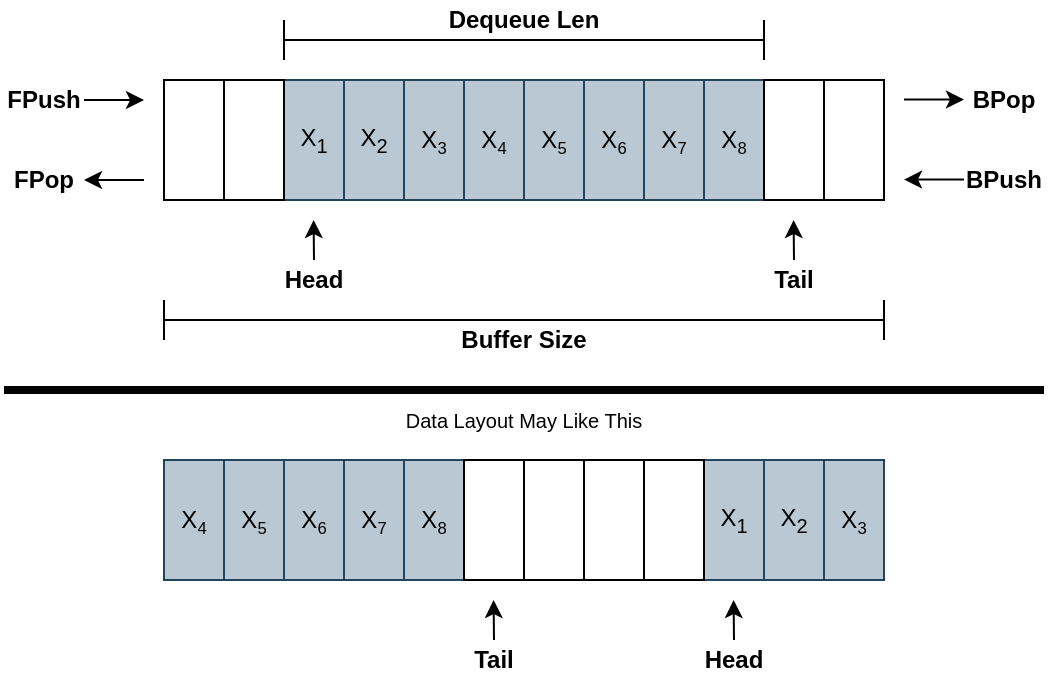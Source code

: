 <mxfile version="13.3.5" type="device"><diagram id="pEPSknwb296DRGCUKcSL" name="第 1 页"><mxGraphModel dx="946" dy="725" grid="1" gridSize="10" guides="1" tooltips="1" connect="1" arrows="1" fold="1" page="1" pageScale="1" pageWidth="850" pageHeight="1100" math="0" shadow="0"><root><mxCell id="0"/><mxCell id="1" parent="0"/><mxCell id="mKSjj4J-TH2ax2ts3CKF-1" value="X&lt;sub&gt;1&lt;/sub&gt;" style="rounded=0;whiteSpace=wrap;html=1;fillColor=#bac8d3;strokeColor=#23445d;" parent="1" vertex="1"><mxGeometry x="150" y="230" width="30" height="60" as="geometry"/></mxCell><mxCell id="mKSjj4J-TH2ax2ts3CKF-2" value="X&lt;sub&gt;2&lt;/sub&gt;" style="rounded=0;whiteSpace=wrap;html=1;fillColor=#bac8d3;strokeColor=#23445d;" parent="1" vertex="1"><mxGeometry x="180" y="230" width="30" height="60" as="geometry"/></mxCell><mxCell id="mKSjj4J-TH2ax2ts3CKF-3" value="X&lt;span style=&quot;font-size: 10px&quot;&gt;&lt;sub&gt;3&lt;/sub&gt;&lt;/span&gt;" style="rounded=0;whiteSpace=wrap;html=1;fillColor=#bac8d3;strokeColor=#23445d;" parent="1" vertex="1"><mxGeometry x="210" y="230" width="30" height="60" as="geometry"/></mxCell><mxCell id="mKSjj4J-TH2ax2ts3CKF-4" value="X&lt;span style=&quot;font-size: 10px&quot;&gt;&lt;sub&gt;4&lt;/sub&gt;&lt;/span&gt;" style="rounded=0;whiteSpace=wrap;html=1;fillColor=#bac8d3;strokeColor=#23445d;" parent="1" vertex="1"><mxGeometry x="240" y="230" width="30" height="60" as="geometry"/></mxCell><mxCell id="mKSjj4J-TH2ax2ts3CKF-5" value="X&lt;span style=&quot;font-size: 10px&quot;&gt;&lt;sub&gt;5&lt;/sub&gt;&lt;/span&gt;" style="rounded=0;whiteSpace=wrap;html=1;fillColor=#bac8d3;strokeColor=#23445d;" parent="1" vertex="1"><mxGeometry x="270" y="230" width="30" height="60" as="geometry"/></mxCell><mxCell id="mKSjj4J-TH2ax2ts3CKF-6" value="X&lt;span style=&quot;font-size: 10px&quot;&gt;&lt;sub&gt;6&lt;/sub&gt;&lt;/span&gt;" style="rounded=0;whiteSpace=wrap;html=1;fillColor=#bac8d3;strokeColor=#23445d;" parent="1" vertex="1"><mxGeometry x="300" y="230" width="30" height="60" as="geometry"/></mxCell><mxCell id="mKSjj4J-TH2ax2ts3CKF-7" value="X&lt;span style=&quot;font-size: 10px&quot;&gt;&lt;sub&gt;7&lt;/sub&gt;&lt;/span&gt;" style="rounded=0;whiteSpace=wrap;html=1;fillColor=#bac8d3;strokeColor=#23445d;" parent="1" vertex="1"><mxGeometry x="330" y="230" width="30" height="60" as="geometry"/></mxCell><mxCell id="mKSjj4J-TH2ax2ts3CKF-8" value="X&lt;span style=&quot;font-size: 10px&quot;&gt;&lt;sub&gt;8&lt;/sub&gt;&lt;/span&gt;" style="rounded=0;whiteSpace=wrap;html=1;fillColor=#bac8d3;strokeColor=#23445d;" parent="1" vertex="1"><mxGeometry x="360" y="230" width="30" height="60" as="geometry"/></mxCell><mxCell id="mKSjj4J-TH2ax2ts3CKF-9" value="" style="rounded=0;whiteSpace=wrap;html=1;" parent="1" vertex="1"><mxGeometry x="120" y="230" width="30" height="60" as="geometry"/></mxCell><mxCell id="mKSjj4J-TH2ax2ts3CKF-10" value="" style="rounded=0;whiteSpace=wrap;html=1;" parent="1" vertex="1"><mxGeometry x="90" y="230" width="30" height="60" as="geometry"/></mxCell><mxCell id="mKSjj4J-TH2ax2ts3CKF-11" value="" style="rounded=0;whiteSpace=wrap;html=1;" parent="1" vertex="1"><mxGeometry x="390" y="230" width="30" height="60" as="geometry"/></mxCell><mxCell id="mKSjj4J-TH2ax2ts3CKF-12" value="" style="rounded=0;whiteSpace=wrap;html=1;" parent="1" vertex="1"><mxGeometry x="420" y="230" width="30" height="60" as="geometry"/></mxCell><mxCell id="mKSjj4J-TH2ax2ts3CKF-13" value="" style="shape=crossbar;whiteSpace=wrap;html=1;rounded=1;" parent="1" vertex="1"><mxGeometry x="150" y="200" width="240" height="20" as="geometry"/></mxCell><mxCell id="mKSjj4J-TH2ax2ts3CKF-15" value="&lt;b&gt;Dequeue Len&lt;/b&gt;" style="text;html=1;strokeColor=none;fillColor=none;align=center;verticalAlign=middle;whiteSpace=wrap;rounded=0;" parent="1" vertex="1"><mxGeometry x="230" y="190" width="80" height="20" as="geometry"/></mxCell><mxCell id="mKSjj4J-TH2ax2ts3CKF-17" value="" style="endArrow=classic;html=1;" parent="1" edge="1"><mxGeometry width="50" height="50" relative="1" as="geometry"><mxPoint x="165" y="320" as="sourcePoint"/><mxPoint x="164.8" y="300" as="targetPoint"/></mxGeometry></mxCell><mxCell id="mKSjj4J-TH2ax2ts3CKF-18" value="" style="endArrow=classic;html=1;" parent="1" edge="1"><mxGeometry width="50" height="50" relative="1" as="geometry"><mxPoint x="405" y="320" as="sourcePoint"/><mxPoint x="404.8" y="300" as="targetPoint"/></mxGeometry></mxCell><mxCell id="mKSjj4J-TH2ax2ts3CKF-19" value="&lt;b&gt;Head&lt;/b&gt;" style="text;html=1;strokeColor=none;fillColor=none;align=center;verticalAlign=middle;whiteSpace=wrap;rounded=0;" parent="1" vertex="1"><mxGeometry x="145" y="320" width="40" height="20" as="geometry"/></mxCell><mxCell id="mKSjj4J-TH2ax2ts3CKF-20" value="&lt;b&gt;Tail&lt;/b&gt;" style="text;html=1;strokeColor=none;fillColor=none;align=center;verticalAlign=middle;whiteSpace=wrap;rounded=0;" parent="1" vertex="1"><mxGeometry x="385" y="320" width="40" height="20" as="geometry"/></mxCell><mxCell id="mKSjj4J-TH2ax2ts3CKF-23" value="" style="shape=crossbar;whiteSpace=wrap;html=1;rounded=1;" parent="1" vertex="1"><mxGeometry x="90" y="340" width="360" height="20" as="geometry"/></mxCell><mxCell id="mKSjj4J-TH2ax2ts3CKF-24" value="&lt;b&gt;Buffer Size&lt;/b&gt;" style="text;html=1;strokeColor=none;fillColor=none;align=center;verticalAlign=middle;whiteSpace=wrap;rounded=0;" parent="1" vertex="1"><mxGeometry x="230" y="350" width="80" height="20" as="geometry"/></mxCell><mxCell id="mKSjj4J-TH2ax2ts3CKF-25" value="" style="endArrow=classic;html=1;" parent="1" edge="1"><mxGeometry width="50" height="50" relative="1" as="geometry"><mxPoint x="50" y="240" as="sourcePoint"/><mxPoint x="80" y="240" as="targetPoint"/></mxGeometry></mxCell><mxCell id="mKSjj4J-TH2ax2ts3CKF-26" value="" style="endArrow=classic;html=1;" parent="1" edge="1"><mxGeometry width="50" height="50" relative="1" as="geometry"><mxPoint x="80" y="280" as="sourcePoint"/><mxPoint x="50" y="280" as="targetPoint"/></mxGeometry></mxCell><mxCell id="mKSjj4J-TH2ax2ts3CKF-27" value="" style="endArrow=classic;html=1;" parent="1" edge="1"><mxGeometry width="50" height="50" relative="1" as="geometry"><mxPoint x="460" y="239.76" as="sourcePoint"/><mxPoint x="490" y="239.76" as="targetPoint"/></mxGeometry></mxCell><mxCell id="mKSjj4J-TH2ax2ts3CKF-28" value="" style="endArrow=classic;html=1;" parent="1" edge="1"><mxGeometry width="50" height="50" relative="1" as="geometry"><mxPoint x="490" y="279.76" as="sourcePoint"/><mxPoint x="460" y="279.76" as="targetPoint"/></mxGeometry></mxCell><mxCell id="mKSjj4J-TH2ax2ts3CKF-29" value="&lt;b&gt;FPush&lt;/b&gt;" style="text;html=1;strokeColor=none;fillColor=none;align=center;verticalAlign=middle;whiteSpace=wrap;rounded=0;" parent="1" vertex="1"><mxGeometry x="10" y="230" width="40" height="20" as="geometry"/></mxCell><mxCell id="mKSjj4J-TH2ax2ts3CKF-30" value="&lt;b&gt;FPop&lt;/b&gt;" style="text;html=1;strokeColor=none;fillColor=none;align=center;verticalAlign=middle;whiteSpace=wrap;rounded=0;" parent="1" vertex="1"><mxGeometry x="10" y="270" width="40" height="20" as="geometry"/></mxCell><mxCell id="mKSjj4J-TH2ax2ts3CKF-31" value="&lt;b&gt;BPop&lt;/b&gt;" style="text;html=1;strokeColor=none;fillColor=none;align=center;verticalAlign=middle;whiteSpace=wrap;rounded=0;" parent="1" vertex="1"><mxGeometry x="490" y="230" width="40" height="20" as="geometry"/></mxCell><mxCell id="mKSjj4J-TH2ax2ts3CKF-32" value="&lt;b&gt;BPush&lt;/b&gt;" style="text;html=1;strokeColor=none;fillColor=none;align=center;verticalAlign=middle;whiteSpace=wrap;rounded=0;" parent="1" vertex="1"><mxGeometry x="490" y="270" width="40" height="20" as="geometry"/></mxCell><mxCell id="mKSjj4J-TH2ax2ts3CKF-33" value="X&lt;sub&gt;1&lt;/sub&gt;" style="rounded=0;whiteSpace=wrap;html=1;fillColor=#bac8d3;strokeColor=#23445d;" parent="1" vertex="1"><mxGeometry x="360" y="420" width="30" height="60" as="geometry"/></mxCell><mxCell id="mKSjj4J-TH2ax2ts3CKF-34" value="X&lt;sub&gt;2&lt;/sub&gt;" style="rounded=0;whiteSpace=wrap;html=1;fillColor=#bac8d3;strokeColor=#23445d;" parent="1" vertex="1"><mxGeometry x="390" y="420" width="30" height="60" as="geometry"/></mxCell><mxCell id="mKSjj4J-TH2ax2ts3CKF-35" value="X&lt;span style=&quot;font-size: 10px&quot;&gt;&lt;sub&gt;3&lt;/sub&gt;&lt;/span&gt;" style="rounded=0;whiteSpace=wrap;html=1;fillColor=#bac8d3;strokeColor=#23445d;" parent="1" vertex="1"><mxGeometry x="420" y="420" width="30" height="60" as="geometry"/></mxCell><mxCell id="mKSjj4J-TH2ax2ts3CKF-36" value="X&lt;span style=&quot;font-size: 10px&quot;&gt;&lt;sub&gt;4&lt;/sub&gt;&lt;/span&gt;" style="rounded=0;whiteSpace=wrap;html=1;fillColor=#bac8d3;strokeColor=#23445d;" parent="1" vertex="1"><mxGeometry x="90" y="420" width="30" height="60" as="geometry"/></mxCell><mxCell id="mKSjj4J-TH2ax2ts3CKF-37" value="X&lt;span style=&quot;font-size: 10px&quot;&gt;&lt;sub&gt;5&lt;/sub&gt;&lt;/span&gt;" style="rounded=0;whiteSpace=wrap;html=1;fillColor=#bac8d3;strokeColor=#23445d;" parent="1" vertex="1"><mxGeometry x="120" y="420" width="30" height="60" as="geometry"/></mxCell><mxCell id="mKSjj4J-TH2ax2ts3CKF-38" value="X&lt;span style=&quot;font-size: 10px&quot;&gt;&lt;sub&gt;6&lt;/sub&gt;&lt;/span&gt;" style="rounded=0;whiteSpace=wrap;html=1;fillColor=#bac8d3;strokeColor=#23445d;" parent="1" vertex="1"><mxGeometry x="150" y="420" width="30" height="60" as="geometry"/></mxCell><mxCell id="mKSjj4J-TH2ax2ts3CKF-39" value="X&lt;span style=&quot;font-size: 10px&quot;&gt;&lt;sub&gt;7&lt;/sub&gt;&lt;/span&gt;" style="rounded=0;whiteSpace=wrap;html=1;fillColor=#bac8d3;strokeColor=#23445d;" parent="1" vertex="1"><mxGeometry x="180" y="420" width="30" height="60" as="geometry"/></mxCell><mxCell id="mKSjj4J-TH2ax2ts3CKF-40" value="X&lt;span style=&quot;font-size: 10px&quot;&gt;&lt;sub&gt;8&lt;/sub&gt;&lt;/span&gt;" style="rounded=0;whiteSpace=wrap;html=1;fillColor=#bac8d3;strokeColor=#23445d;" parent="1" vertex="1"><mxGeometry x="210" y="420" width="30" height="60" as="geometry"/></mxCell><mxCell id="mKSjj4J-TH2ax2ts3CKF-41" value="" style="rounded=0;whiteSpace=wrap;html=1;" parent="1" vertex="1"><mxGeometry x="270" y="420" width="30" height="60" as="geometry"/></mxCell><mxCell id="mKSjj4J-TH2ax2ts3CKF-42" value="" style="rounded=0;whiteSpace=wrap;html=1;" parent="1" vertex="1"><mxGeometry x="240" y="420" width="30" height="60" as="geometry"/></mxCell><mxCell id="mKSjj4J-TH2ax2ts3CKF-43" value="" style="rounded=0;whiteSpace=wrap;html=1;" parent="1" vertex="1"><mxGeometry x="300" y="420" width="30" height="60" as="geometry"/></mxCell><mxCell id="mKSjj4J-TH2ax2ts3CKF-44" value="" style="rounded=0;whiteSpace=wrap;html=1;" parent="1" vertex="1"><mxGeometry x="330" y="420" width="30" height="60" as="geometry"/></mxCell><mxCell id="mKSjj4J-TH2ax2ts3CKF-46" value="" style="endArrow=classic;html=1;" parent="1" edge="1"><mxGeometry width="50" height="50" relative="1" as="geometry"><mxPoint x="375" y="510" as="sourcePoint"/><mxPoint x="374.8" y="490" as="targetPoint"/></mxGeometry></mxCell><mxCell id="mKSjj4J-TH2ax2ts3CKF-47" value="&lt;b&gt;Head&lt;/b&gt;" style="text;html=1;strokeColor=none;fillColor=none;align=center;verticalAlign=middle;whiteSpace=wrap;rounded=0;" parent="1" vertex="1"><mxGeometry x="355" y="510" width="40" height="20" as="geometry"/></mxCell><mxCell id="mKSjj4J-TH2ax2ts3CKF-48" value="" style="endArrow=classic;html=1;" parent="1" edge="1"><mxGeometry width="50" height="50" relative="1" as="geometry"><mxPoint x="255" y="510" as="sourcePoint"/><mxPoint x="254.8" y="490" as="targetPoint"/></mxGeometry></mxCell><mxCell id="mKSjj4J-TH2ax2ts3CKF-49" value="&lt;b&gt;Tail&lt;/b&gt;" style="text;html=1;strokeColor=none;fillColor=none;align=center;verticalAlign=middle;whiteSpace=wrap;rounded=0;" parent="1" vertex="1"><mxGeometry x="235" y="510" width="40" height="20" as="geometry"/></mxCell><mxCell id="mKSjj4J-TH2ax2ts3CKF-50" value="&lt;font style=&quot;font-size: 10px&quot;&gt;Data Layout May Like This&lt;/font&gt;" style="text;html=1;strokeColor=none;fillColor=none;align=center;verticalAlign=middle;whiteSpace=wrap;rounded=0;" parent="1" vertex="1"><mxGeometry x="205" y="390" width="130" height="20" as="geometry"/></mxCell><mxCell id="mKSjj4J-TH2ax2ts3CKF-51" value="" style="line;strokeWidth=4;html=1;perimeter=backbonePerimeter;points=[];outlineConnect=0;" parent="1" vertex="1"><mxGeometry x="10" y="380" width="520" height="10" as="geometry"/></mxCell></root></mxGraphModel></diagram></mxfile>